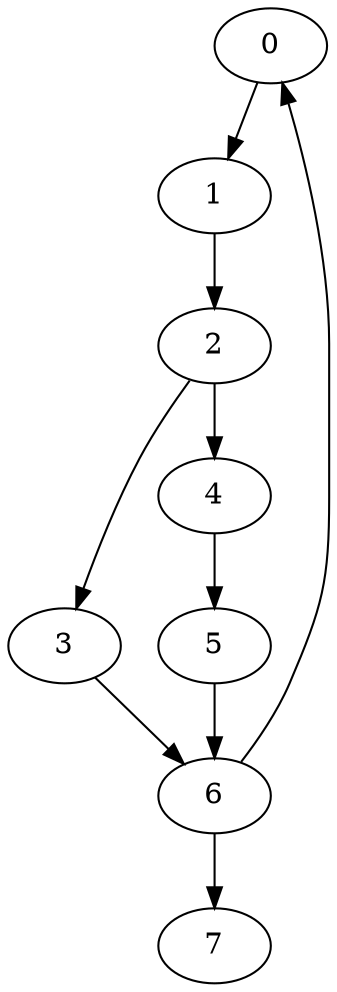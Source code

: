 digraph "SG" {
	N0[shape=ellipse, label="0"]
	N1[shape=ellipse, label="1"]
	N2[shape=ellipse, label="2"]
	N3[shape=ellipse, label="3"]
	N4[shape=ellipse, label="4"]
	N5[shape=ellipse, label="5"]
	N6[shape=ellipse, label="6"]
	N7[shape=ellipse, label="7"]
	N0 -> N1 
	N1 -> N2 
	N2 -> N3 
	N2 -> N4 
	N3 -> N6 
	N4 -> N5 
	N5 -> N6 
	N6 -> N0 
	N6 -> N7 
}
